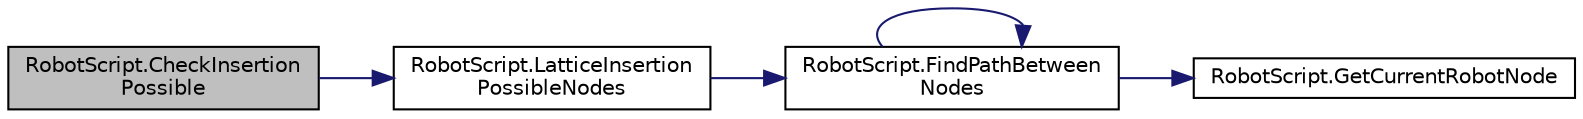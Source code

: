digraph "RobotScript.CheckInsertionPossible"
{
 // LATEX_PDF_SIZE
  edge [fontname="Helvetica",fontsize="10",labelfontname="Helvetica",labelfontsize="10"];
  node [fontname="Helvetica",fontsize="10",shape=record];
  rankdir="LR";
  Node1 [label="RobotScript.CheckInsertion\lPossible",height=0.2,width=0.4,color="black", fillcolor="grey75", style="filled", fontcolor="black",tooltip=" "];
  Node1 -> Node2 [color="midnightblue",fontsize="10",style="solid"];
  Node2 [label="RobotScript.LatticeInsertion\lPossibleNodes",height=0.2,width=0.4,color="black", fillcolor="white", style="filled",URL="$class_robot_script.html#a95e7e1f538069a6719718ca5be6a3332",tooltip=" "];
  Node2 -> Node3 [color="midnightblue",fontsize="10",style="solid"];
  Node3 [label="RobotScript.FindPathBetween\lNodes",height=0.2,width=0.4,color="black", fillcolor="white", style="filled",URL="$class_robot_script.html#a6141d853d8f1fabc3e5c3f61c60767f2",tooltip=" "];
  Node3 -> Node3 [color="midnightblue",fontsize="10",style="solid"];
  Node3 -> Node4 [color="midnightblue",fontsize="10",style="solid"];
  Node4 [label="RobotScript.GetCurrentRobotNode",height=0.2,width=0.4,color="black", fillcolor="white", style="filled",URL="$class_robot_script.html#ad25a0147df08715dffc20665e66e5ecd",tooltip=" "];
}
